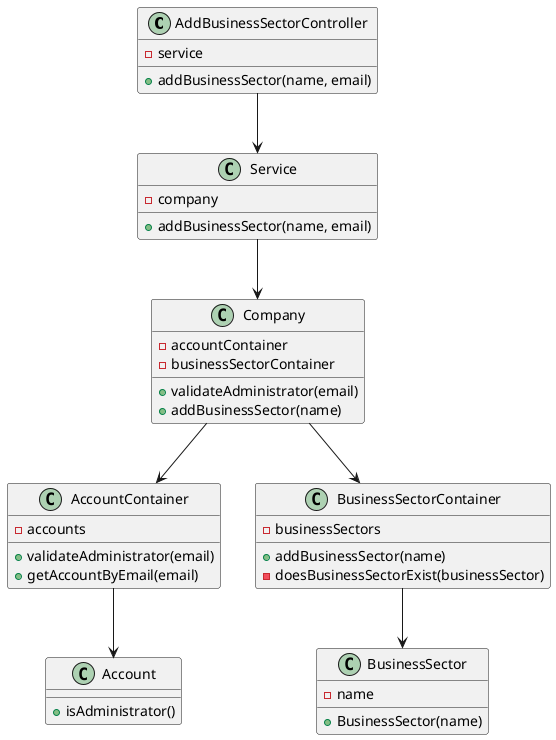 @startuml
'https://plantuml.com/class-diagram

class AddBusinessSectorController {
-service
+addBusinessSector(name, email)
}

class Service {
-company
+addBusinessSector(name, email)
}

class Company {
-accountContainer
-businessSectorContainer
+validateAdministrator(email)
+addBusinessSector(name)
}

class AccountContainer {
-accounts
+validateAdministrator(email)
+getAccountByEmail(email)
}

class Account {
+isAdministrator()
}

class BusinessSectorContainer {
-businessSectors
+addBusinessSector(name)
-doesBusinessSectorExist(businessSector)
}

class BusinessSector {
-name
+BusinessSector(name)
}

AddBusinessSectorController --> Service
Service --> Company
Company --> AccountContainer
AccountContainer --> Account
Company --> BusinessSectorContainer
BusinessSectorContainer --> BusinessSector

@enduml